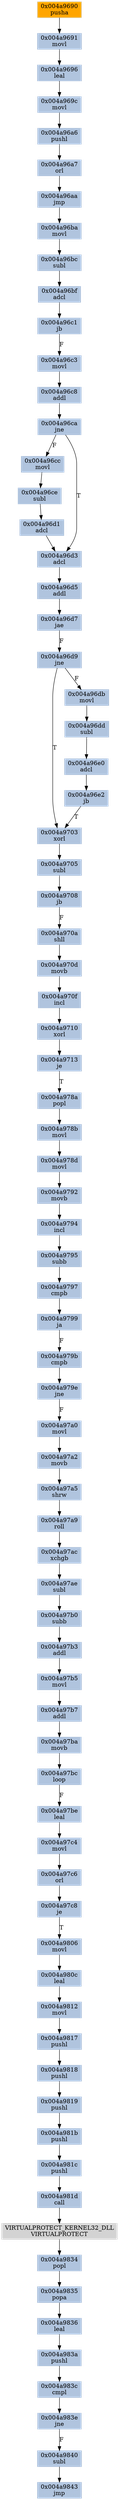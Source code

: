 strict digraph G {
	graph [bgcolor=transparent,
		name=G
	];
	node [color=lightsteelblue,
		fillcolor=lightsteelblue,
		shape=rectangle,
		style=filled
	];
	"0x004a97be"	[label="0x004a97be
leal"];
	"0x004a97c4"	[label="0x004a97c4
movl"];
	"0x004a97be" -> "0x004a97c4"	[color="#000000"];
	"0x004a981c"	[label="0x004a981c
pushl"];
	"0x004a981d"	[label="0x004a981d
call"];
	"0x004a981c" -> "0x004a981d"	[color="#000000"];
	"0x004a96bc"	[label="0x004a96bc
subl"];
	"0x004a96bf"	[label="0x004a96bf
adcl"];
	"0x004a96bc" -> "0x004a96bf"	[color="#000000"];
	"0x004a96dd"	[label="0x004a96dd
subl"];
	"0x004a96e0"	[label="0x004a96e0
adcl"];
	"0x004a96dd" -> "0x004a96e0"	[color="#000000"];
	"0x004a97a0"	[label="0x004a97a0
movl"];
	"0x004a97a2"	[label="0x004a97a2
movb"];
	"0x004a97a0" -> "0x004a97a2"	[color="#000000"];
	"0x004a979e"	[label="0x004a979e
jne"];
	"0x004a979e" -> "0x004a97a0"	[color="#000000",
		label=F];
	"0x004a97b3"	[label="0x004a97b3
addl"];
	"0x004a97b5"	[label="0x004a97b5
movl"];
	"0x004a97b3" -> "0x004a97b5"	[color="#000000"];
	"0x004a96ca"	[label="0x004a96ca
jne"];
	"0x004a96cc"	[label="0x004a96cc
movl"];
	"0x004a96ca" -> "0x004a96cc"	[color="#000000",
		label=F];
	"0x004a96d3"	[label="0x004a96d3
adcl"];
	"0x004a96ca" -> "0x004a96d3"	[color="#000000",
		label=T];
	"0x004a96e2"	[label="0x004a96e2
jb"];
	"0x004a96e0" -> "0x004a96e2"	[color="#000000"];
	"0x004a9703"	[label="0x004a9703
xorl"];
	"0x004a9705"	[label="0x004a9705
subl"];
	"0x004a9703" -> "0x004a9705"	[color="#000000"];
	VIRTUALPROTECT_KERNEL32_DLL	[color=lightgrey,
		fillcolor=lightgrey,
		label="VIRTUALPROTECT_KERNEL32_DLL
VIRTUALPROTECT"];
	"0x004a9834"	[label="0x004a9834
popl"];
	VIRTUALPROTECT_KERNEL32_DLL -> "0x004a9834"	[color="#000000"];
	"0x004a9806"	[label="0x004a9806
movl"];
	"0x004a980c"	[label="0x004a980c
leal"];
	"0x004a9806" -> "0x004a980c"	[color="#000000"];
	"0x004a96ba"	[label="0x004a96ba
movl"];
	"0x004a96ba" -> "0x004a96bc"	[color="#000000"];
	"0x004a96db"	[label="0x004a96db
movl"];
	"0x004a96db" -> "0x004a96dd"	[color="#000000"];
	"0x004a978d"	[label="0x004a978d
movl"];
	"0x004a9792"	[label="0x004a9792
movb"];
	"0x004a978d" -> "0x004a9792"	[color="#000000"];
	"0x004a981b"	[label="0x004a981b
pushl"];
	"0x004a981b" -> "0x004a981c"	[color="#000000"];
	"0x004a96c1"	[label="0x004a96c1
jb"];
	"0x004a96bf" -> "0x004a96c1"	[color="#000000"];
	"0x004a9797"	[label="0x004a9797
cmpb"];
	"0x004a9799"	[label="0x004a9799
ja"];
	"0x004a9797" -> "0x004a9799"	[color="#000000"];
	"0x004a96d1"	[label="0x004a96d1
adcl"];
	"0x004a96d1" -> "0x004a96d3"	[color="#000000"];
	"0x004a97b0"	[label="0x004a97b0
subb"];
	"0x004a97b0" -> "0x004a97b3"	[color="#000000"];
	"0x004a96d7"	[label="0x004a96d7
jae"];
	"0x004a96d9"	[label="0x004a96d9
jne"];
	"0x004a96d7" -> "0x004a96d9"	[color="#000000",
		label=F];
	"0x004a97a5"	[label="0x004a97a5
shrw"];
	"0x004a97a9"	[label="0x004a97a9
roll"];
	"0x004a97a5" -> "0x004a97a9"	[color="#000000"];
	"0x004a97b7"	[label="0x004a97b7
addl"];
	"0x004a97ba"	[label="0x004a97ba
movb"];
	"0x004a97b7" -> "0x004a97ba"	[color="#000000"];
	"0x004a96d9" -> "0x004a9703"	[color="#000000",
		label=T];
	"0x004a96d9" -> "0x004a96db"	[color="#000000",
		label=F];
	"0x004a97c8"	[label="0x004a97c8
je"];
	"0x004a97c8" -> "0x004a9806"	[color="#000000",
		label=T];
	"0x004a9708"	[label="0x004a9708
jb"];
	"0x004a970a"	[label="0x004a970a
shll"];
	"0x004a9708" -> "0x004a970a"	[color="#000000",
		label=F];
	"0x004a978a"	[label="0x004a978a
popl"];
	"0x004a978b"	[label="0x004a978b
movl"];
	"0x004a978a" -> "0x004a978b"	[color="#000000"];
	"0x004a981d" -> VIRTUALPROTECT_KERNEL32_DLL	[color="#000000"];
	"0x004a970d"	[label="0x004a970d
movb"];
	"0x004a970a" -> "0x004a970d"	[color="#000000"];
	"0x004a9713"	[label="0x004a9713
je"];
	"0x004a9713" -> "0x004a978a"	[color="#000000",
		label=T];
	"0x004a97ac"	[label="0x004a97ac
xchgb"];
	"0x004a97ae"	[label="0x004a97ae
subl"];
	"0x004a97ac" -> "0x004a97ae"	[color="#000000"];
	"0x004a97bc"	[label="0x004a97bc
loop"];
	"0x004a97bc" -> "0x004a97be"	[color="#000000",
		label=F];
	"0x004a96c3"	[label="0x004a96c3
movl"];
	"0x004a96c8"	[label="0x004a96c8
addl"];
	"0x004a96c3" -> "0x004a96c8"	[color="#000000"];
	"0x004a96ce"	[label="0x004a96ce
subl"];
	"0x004a96cc" -> "0x004a96ce"	[color="#000000"];
	"0x004a97c6"	[label="0x004a97c6
orl"];
	"0x004a97c4" -> "0x004a97c6"	[color="#000000"];
	"0x004a970f"	[label="0x004a970f
incl"];
	"0x004a9710"	[label="0x004a9710
xorl"];
	"0x004a970f" -> "0x004a9710"	[color="#000000"];
	"0x004a9812"	[label="0x004a9812
movl"];
	"0x004a980c" -> "0x004a9812"	[color="#000000"];
	"0x004a983e"	[label="0x004a983e
jne"];
	"0x004a9840"	[label="0x004a9840
subl"];
	"0x004a983e" -> "0x004a9840"	[color="#000000",
		label=F];
	"0x004a9819"	[label="0x004a9819
pushl"];
	"0x004a9819" -> "0x004a981b"	[color="#000000"];
	"0x004a9836"	[label="0x004a9836
leal"];
	"0x004a983a"	[label="0x004a983a
pushl"];
	"0x004a9836" -> "0x004a983a"	[color="#000000"];
	"0x004a9817"	[label="0x004a9817
pushl"];
	"0x004a9818"	[label="0x004a9818
pushl"];
	"0x004a9817" -> "0x004a9818"	[color="#000000"];
	"0x004a96e2" -> "0x004a9703"	[color="#000000",
		label=T];
	"0x004a979b"	[label="0x004a979b
cmpb"];
	"0x004a9799" -> "0x004a979b"	[color="#000000",
		label=F];
	"0x004a96c1" -> "0x004a96c3"	[color="#000000",
		label=F];
	"0x004a96a7"	[label="0x004a96a7
orl"];
	"0x004a96aa"	[label="0x004a96aa
jmp"];
	"0x004a96a7" -> "0x004a96aa"	[color="#000000"];
	"0x004a9794"	[label="0x004a9794
incl"];
	"0x004a9792" -> "0x004a9794"	[color="#000000"];
	"0x004a97a2" -> "0x004a97a5"	[color="#000000"];
	"0x004a9705" -> "0x004a9708"	[color="#000000"];
	"0x004a97c6" -> "0x004a97c8"	[color="#000000"];
	"0x004a9812" -> "0x004a9817"	[color="#000000"];
	"0x004a978b" -> "0x004a978d"	[color="#000000"];
	"0x004a96c8" -> "0x004a96ca"	[color="#000000"];
	"0x004a96ce" -> "0x004a96d1"	[color="#000000"];
	"0x004a9691"	[label="0x004a9691
movl"];
	"0x004a9696"	[label="0x004a9696
leal"];
	"0x004a9691" -> "0x004a9696"	[color="#000000"];
	"0x004a96d5"	[label="0x004a96d5
addl"];
	"0x004a96d5" -> "0x004a96d7"	[color="#000000"];
	"0x004a9795"	[label="0x004a9795
subb"];
	"0x004a9795" -> "0x004a9797"	[color="#000000"];
	"0x004a97a9" -> "0x004a97ac"	[color="#000000"];
	"0x004a9794" -> "0x004a9795"	[color="#000000"];
	"0x004a96a6"	[label="0x004a96a6
pushl"];
	"0x004a96a6" -> "0x004a96a7"	[color="#000000"];
	"0x004a9818" -> "0x004a9819"	[color="#000000"];
	"0x004a9843"	[label="0x004a9843
jmp"];
	"0x004a9840" -> "0x004a9843"	[color="#000000"];
	"0x004a983c"	[label="0x004a983c
cmpl"];
	"0x004a983a" -> "0x004a983c"	[color="#000000"];
	"0x004a969c"	[label="0x004a969c
movl"];
	"0x004a969c" -> "0x004a96a6"	[color="#000000"];
	"0x004a9696" -> "0x004a969c"	[color="#000000"];
	"0x004a97ae" -> "0x004a97b0"	[color="#000000"];
	"0x004a983c" -> "0x004a983e"	[color="#000000"];
	"0x004a9835"	[label="0x004a9835
popa"];
	"0x004a9834" -> "0x004a9835"	[color="#000000"];
	"0x004a9835" -> "0x004a9836"	[color="#000000"];
	"0x004a97b5" -> "0x004a97b7"	[color="#000000"];
	"0x004a9710" -> "0x004a9713"	[color="#000000"];
	"0x004a9690"	[color=lightgrey,
		fillcolor=orange,
		label="0x004a9690
pusha"];
	"0x004a9690" -> "0x004a9691"	[color="#000000"];
	"0x004a970d" -> "0x004a970f"	[color="#000000"];
	"0x004a97ba" -> "0x004a97bc"	[color="#000000"];
	"0x004a979b" -> "0x004a979e"	[color="#000000"];
	"0x004a96aa" -> "0x004a96ba"	[color="#000000"];
	"0x004a96d3" -> "0x004a96d5"	[color="#000000"];
}
